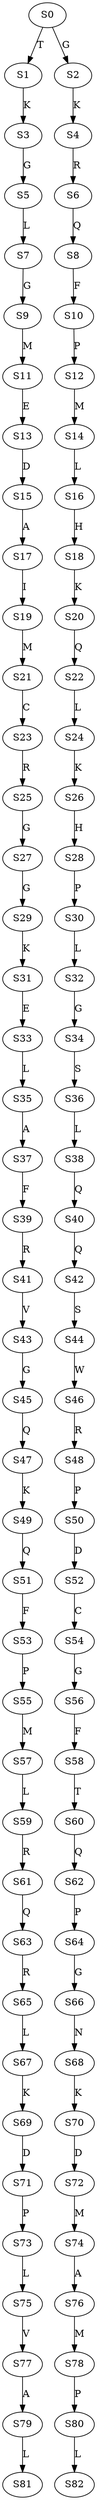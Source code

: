 strict digraph  {
	S0 -> S1 [ label = T ];
	S0 -> S2 [ label = G ];
	S1 -> S3 [ label = K ];
	S2 -> S4 [ label = K ];
	S3 -> S5 [ label = G ];
	S4 -> S6 [ label = R ];
	S5 -> S7 [ label = L ];
	S6 -> S8 [ label = Q ];
	S7 -> S9 [ label = G ];
	S8 -> S10 [ label = F ];
	S9 -> S11 [ label = M ];
	S10 -> S12 [ label = P ];
	S11 -> S13 [ label = E ];
	S12 -> S14 [ label = M ];
	S13 -> S15 [ label = D ];
	S14 -> S16 [ label = L ];
	S15 -> S17 [ label = A ];
	S16 -> S18 [ label = H ];
	S17 -> S19 [ label = I ];
	S18 -> S20 [ label = K ];
	S19 -> S21 [ label = M ];
	S20 -> S22 [ label = Q ];
	S21 -> S23 [ label = C ];
	S22 -> S24 [ label = L ];
	S23 -> S25 [ label = R ];
	S24 -> S26 [ label = K ];
	S25 -> S27 [ label = G ];
	S26 -> S28 [ label = H ];
	S27 -> S29 [ label = G ];
	S28 -> S30 [ label = P ];
	S29 -> S31 [ label = K ];
	S30 -> S32 [ label = L ];
	S31 -> S33 [ label = E ];
	S32 -> S34 [ label = G ];
	S33 -> S35 [ label = L ];
	S34 -> S36 [ label = S ];
	S35 -> S37 [ label = A ];
	S36 -> S38 [ label = L ];
	S37 -> S39 [ label = F ];
	S38 -> S40 [ label = Q ];
	S39 -> S41 [ label = R ];
	S40 -> S42 [ label = Q ];
	S41 -> S43 [ label = V ];
	S42 -> S44 [ label = S ];
	S43 -> S45 [ label = G ];
	S44 -> S46 [ label = W ];
	S45 -> S47 [ label = Q ];
	S46 -> S48 [ label = R ];
	S47 -> S49 [ label = K ];
	S48 -> S50 [ label = P ];
	S49 -> S51 [ label = Q ];
	S50 -> S52 [ label = D ];
	S51 -> S53 [ label = F ];
	S52 -> S54 [ label = C ];
	S53 -> S55 [ label = P ];
	S54 -> S56 [ label = G ];
	S55 -> S57 [ label = M ];
	S56 -> S58 [ label = F ];
	S57 -> S59 [ label = L ];
	S58 -> S60 [ label = T ];
	S59 -> S61 [ label = R ];
	S60 -> S62 [ label = Q ];
	S61 -> S63 [ label = Q ];
	S62 -> S64 [ label = P ];
	S63 -> S65 [ label = R ];
	S64 -> S66 [ label = G ];
	S65 -> S67 [ label = L ];
	S66 -> S68 [ label = N ];
	S67 -> S69 [ label = K ];
	S68 -> S70 [ label = K ];
	S69 -> S71 [ label = D ];
	S70 -> S72 [ label = D ];
	S71 -> S73 [ label = P ];
	S72 -> S74 [ label = M ];
	S73 -> S75 [ label = L ];
	S74 -> S76 [ label = A ];
	S75 -> S77 [ label = V ];
	S76 -> S78 [ label = M ];
	S77 -> S79 [ label = A ];
	S78 -> S80 [ label = P ];
	S79 -> S81 [ label = L ];
	S80 -> S82 [ label = L ];
}
